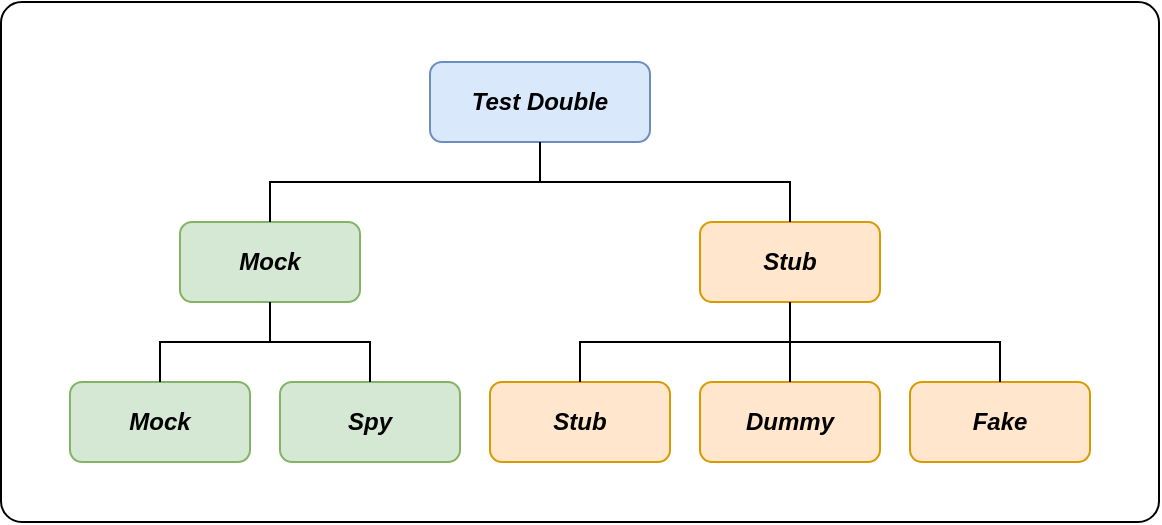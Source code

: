 <mxfile version="21.0.2" type="device"><diagram name="Page-1" id="VaWNpPXLElOjFIGZCneQ"><mxGraphModel dx="1434" dy="714" grid="1" gridSize="10" guides="1" tooltips="1" connect="1" arrows="1" fold="1" page="1" pageScale="1" pageWidth="827" pageHeight="1169" math="0" shadow="0"><root><mxCell id="0"/><mxCell id="1" parent="0"/><mxCell id="NvuBneDhTV3Fa98_GSBn-19" value="" style="rounded=1;whiteSpace=wrap;html=1;fontFamily=Helvetica;fontSize=11;fontColor=default;arcSize=4;" parent="1" vertex="1"><mxGeometry x="124.5" y="50" width="579" height="260" as="geometry"/></mxCell><mxCell id="FwMnfu_BoD-VNy_YfhT4-1" value="" style="group" vertex="1" connectable="0" parent="1"><mxGeometry x="159" y="80" width="510" height="200" as="geometry"/></mxCell><mxCell id="NvuBneDhTV3Fa98_GSBn-2" value="&lt;i&gt;Test Double&lt;/i&gt;" style="rounded=1;whiteSpace=wrap;html=1;fontStyle=1;fillColor=#dae8fc;strokeColor=#6c8ebf;" parent="FwMnfu_BoD-VNy_YfhT4-1" vertex="1"><mxGeometry x="180" width="110" height="40" as="geometry"/></mxCell><mxCell id="NvuBneDhTV3Fa98_GSBn-3" value="&lt;i&gt;Mock&lt;/i&gt;" style="rounded=1;whiteSpace=wrap;html=1;fontStyle=1;fillColor=#d5e8d4;strokeColor=#82b366;" parent="FwMnfu_BoD-VNy_YfhT4-1" vertex="1"><mxGeometry x="55" y="80" width="90" height="40" as="geometry"/></mxCell><mxCell id="NvuBneDhTV3Fa98_GSBn-14" style="edgeStyle=orthogonalEdgeStyle;shape=connector;rounded=0;orthogonalLoop=1;jettySize=auto;html=1;labelBackgroundColor=default;strokeColor=default;fontFamily=Helvetica;fontSize=11;fontColor=default;endArrow=none;endFill=0;exitX=0.5;exitY=1;exitDx=0;exitDy=0;entryX=0.5;entryY=0;entryDx=0;entryDy=0;" parent="FwMnfu_BoD-VNy_YfhT4-1" source="NvuBneDhTV3Fa98_GSBn-2" target="NvuBneDhTV3Fa98_GSBn-3" edge="1"><mxGeometry relative="1" as="geometry"><Array as="points"><mxPoint x="235" y="60"/><mxPoint x="100" y="60"/></Array></mxGeometry></mxCell><mxCell id="NvuBneDhTV3Fa98_GSBn-4" value="&lt;i&gt;Stub&lt;/i&gt;" style="rounded=1;whiteSpace=wrap;html=1;fontStyle=1;fillColor=#ffe6cc;strokeColor=#d79b00;" parent="FwMnfu_BoD-VNy_YfhT4-1" vertex="1"><mxGeometry x="315" y="80" width="90" height="40" as="geometry"/></mxCell><mxCell id="NvuBneDhTV3Fa98_GSBn-15" style="edgeStyle=orthogonalEdgeStyle;shape=connector;rounded=0;orthogonalLoop=1;jettySize=auto;html=1;labelBackgroundColor=default;strokeColor=default;fontFamily=Helvetica;fontSize=11;fontColor=default;endArrow=none;endFill=0;exitX=0.5;exitY=1;exitDx=0;exitDy=0;entryX=0.5;entryY=0;entryDx=0;entryDy=0;" parent="FwMnfu_BoD-VNy_YfhT4-1" source="NvuBneDhTV3Fa98_GSBn-2" target="NvuBneDhTV3Fa98_GSBn-4" edge="1"><mxGeometry relative="1" as="geometry"><Array as="points"><mxPoint x="235" y="60"/><mxPoint x="360" y="60"/></Array></mxGeometry></mxCell><mxCell id="NvuBneDhTV3Fa98_GSBn-5" value="&lt;i&gt;Mock&lt;/i&gt;" style="rounded=1;whiteSpace=wrap;html=1;fontStyle=1;fillColor=#d5e8d4;strokeColor=#82b366;" parent="FwMnfu_BoD-VNy_YfhT4-1" vertex="1"><mxGeometry y="160" width="90" height="40" as="geometry"/></mxCell><mxCell id="NvuBneDhTV3Fa98_GSBn-9" style="edgeStyle=orthogonalEdgeStyle;rounded=0;orthogonalLoop=1;jettySize=auto;html=1;endArrow=none;endFill=0;entryX=0.5;entryY=0;entryDx=0;entryDy=0;" parent="FwMnfu_BoD-VNy_YfhT4-1" source="NvuBneDhTV3Fa98_GSBn-3" target="NvuBneDhTV3Fa98_GSBn-5" edge="1"><mxGeometry relative="1" as="geometry"/></mxCell><mxCell id="NvuBneDhTV3Fa98_GSBn-6" value="&lt;i&gt;Spy&lt;/i&gt;" style="rounded=1;whiteSpace=wrap;html=1;fontStyle=1;fillColor=#d5e8d4;strokeColor=#82b366;" parent="FwMnfu_BoD-VNy_YfhT4-1" vertex="1"><mxGeometry x="105" y="160" width="90" height="40" as="geometry"/></mxCell><mxCell id="NvuBneDhTV3Fa98_GSBn-10" style="edgeStyle=orthogonalEdgeStyle;rounded=0;orthogonalLoop=1;jettySize=auto;html=1;endArrow=none;endFill=0;entryX=0.5;entryY=0;entryDx=0;entryDy=0;" parent="FwMnfu_BoD-VNy_YfhT4-1" source="NvuBneDhTV3Fa98_GSBn-3" target="NvuBneDhTV3Fa98_GSBn-6" edge="1"><mxGeometry relative="1" as="geometry"/></mxCell><mxCell id="NvuBneDhTV3Fa98_GSBn-11" value="&lt;i&gt;Stub&lt;/i&gt;" style="rounded=1;whiteSpace=wrap;html=1;fontStyle=1;fillColor=#ffe6cc;strokeColor=#d79b00;" parent="FwMnfu_BoD-VNy_YfhT4-1" vertex="1"><mxGeometry x="210" y="160" width="90" height="40" as="geometry"/></mxCell><mxCell id="NvuBneDhTV3Fa98_GSBn-16" style="edgeStyle=orthogonalEdgeStyle;shape=connector;rounded=0;orthogonalLoop=1;jettySize=auto;html=1;labelBackgroundColor=default;strokeColor=default;fontFamily=Helvetica;fontSize=11;fontColor=default;endArrow=none;endFill=0;exitX=0.5;exitY=1;exitDx=0;exitDy=0;" parent="FwMnfu_BoD-VNy_YfhT4-1" source="NvuBneDhTV3Fa98_GSBn-4" target="NvuBneDhTV3Fa98_GSBn-11" edge="1"><mxGeometry relative="1" as="geometry"/></mxCell><mxCell id="NvuBneDhTV3Fa98_GSBn-12" value="&lt;i&gt;Dummy&lt;/i&gt;" style="rounded=1;whiteSpace=wrap;html=1;fontStyle=1;fillColor=#ffe6cc;strokeColor=#d79b00;" parent="FwMnfu_BoD-VNy_YfhT4-1" vertex="1"><mxGeometry x="315" y="160" width="90" height="40" as="geometry"/></mxCell><mxCell id="NvuBneDhTV3Fa98_GSBn-17" style="edgeStyle=orthogonalEdgeStyle;shape=connector;rounded=0;orthogonalLoop=1;jettySize=auto;html=1;labelBackgroundColor=default;strokeColor=default;fontFamily=Helvetica;fontSize=11;fontColor=default;endArrow=none;endFill=0;exitX=0.5;exitY=1;exitDx=0;exitDy=0;" parent="FwMnfu_BoD-VNy_YfhT4-1" source="NvuBneDhTV3Fa98_GSBn-4" target="NvuBneDhTV3Fa98_GSBn-12" edge="1"><mxGeometry relative="1" as="geometry"/></mxCell><mxCell id="NvuBneDhTV3Fa98_GSBn-13" value="&lt;i&gt;Fake&lt;/i&gt;" style="rounded=1;whiteSpace=wrap;html=1;fontStyle=1;fillColor=#ffe6cc;strokeColor=#d79b00;" parent="FwMnfu_BoD-VNy_YfhT4-1" vertex="1"><mxGeometry x="420" y="160" width="90" height="40" as="geometry"/></mxCell><mxCell id="NvuBneDhTV3Fa98_GSBn-18" style="edgeStyle=orthogonalEdgeStyle;shape=connector;rounded=0;orthogonalLoop=1;jettySize=auto;html=1;labelBackgroundColor=default;strokeColor=default;fontFamily=Helvetica;fontSize=11;fontColor=default;endArrow=none;endFill=0;exitX=0.5;exitY=1;exitDx=0;exitDy=0;" parent="FwMnfu_BoD-VNy_YfhT4-1" source="NvuBneDhTV3Fa98_GSBn-4" target="NvuBneDhTV3Fa98_GSBn-13" edge="1"><mxGeometry relative="1" as="geometry"/></mxCell></root></mxGraphModel></diagram></mxfile>